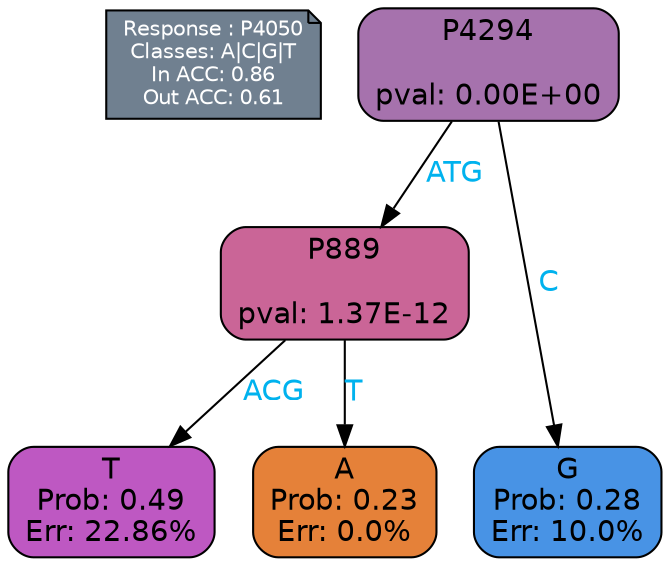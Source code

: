 digraph Tree {
node [shape=box, style="filled, rounded", color="black", fontname=helvetica] ;
graph [ranksep=equally, splines=polylines, bgcolor=transparent, dpi=600] ;
edge [fontname=helvetica] ;
LEGEND [label="Response : P4050
Classes: A|C|G|T
In ACC: 0.86
Out ACC: 0.61
",shape=note,align=left,style=filled,fillcolor="slategray",fontcolor="white",fontsize=10];1 [label="P4294

pval: 0.00E+00", fillcolor="#a672ad"] ;
2 [label="P889

pval: 1.37E-12", fillcolor="#ca6597"] ;
3 [label="T
Prob: 0.49
Err: 22.86%", fillcolor="#be58c2"] ;
4 [label="A
Prob: 0.23
Err: 0.0%", fillcolor="#e58139"] ;
5 [label="G
Prob: 0.28
Err: 10.0%", fillcolor="#4893e5"] ;
1 -> 2 [label="ATG",fontcolor=deepskyblue2] ;
1 -> 5 [label="C",fontcolor=deepskyblue2] ;
2 -> 3 [label="ACG",fontcolor=deepskyblue2] ;
2 -> 4 [label="T",fontcolor=deepskyblue2] ;
{rank = same; 3;4;5;}{rank = same; LEGEND;1;}}